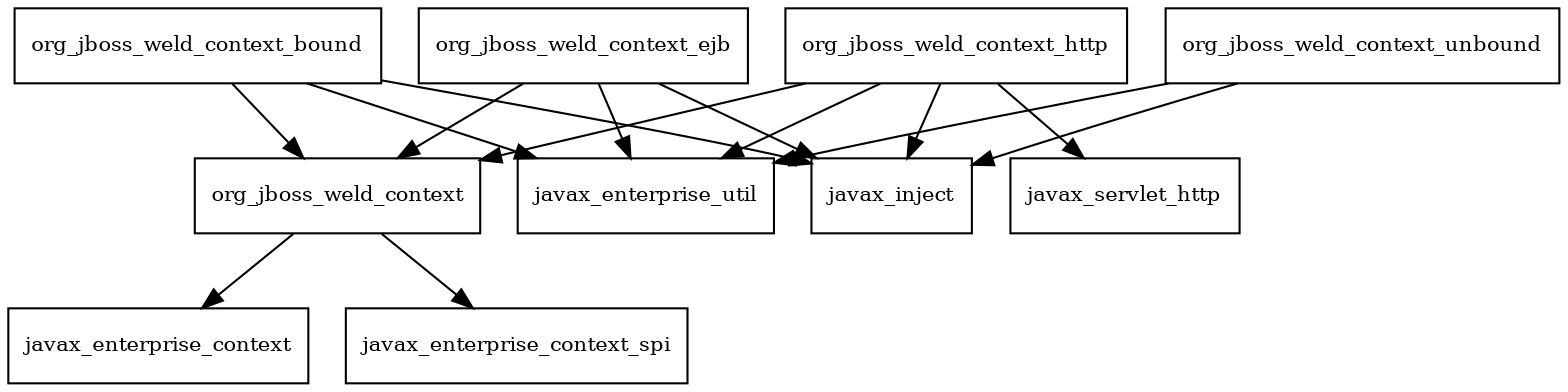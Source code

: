 digraph weld_api_1_1_Final_redhat_5_package_dependencies {
  node [shape = box, fontsize=10.0];
  org_jboss_weld_context -> javax_enterprise_context;
  org_jboss_weld_context -> javax_enterprise_context_spi;
  org_jboss_weld_context_bound -> javax_enterprise_util;
  org_jboss_weld_context_bound -> javax_inject;
  org_jboss_weld_context_bound -> org_jboss_weld_context;
  org_jboss_weld_context_ejb -> javax_enterprise_util;
  org_jboss_weld_context_ejb -> javax_inject;
  org_jboss_weld_context_ejb -> org_jboss_weld_context;
  org_jboss_weld_context_http -> javax_enterprise_util;
  org_jboss_weld_context_http -> javax_inject;
  org_jboss_weld_context_http -> javax_servlet_http;
  org_jboss_weld_context_http -> org_jboss_weld_context;
  org_jboss_weld_context_unbound -> javax_enterprise_util;
  org_jboss_weld_context_unbound -> javax_inject;
}
